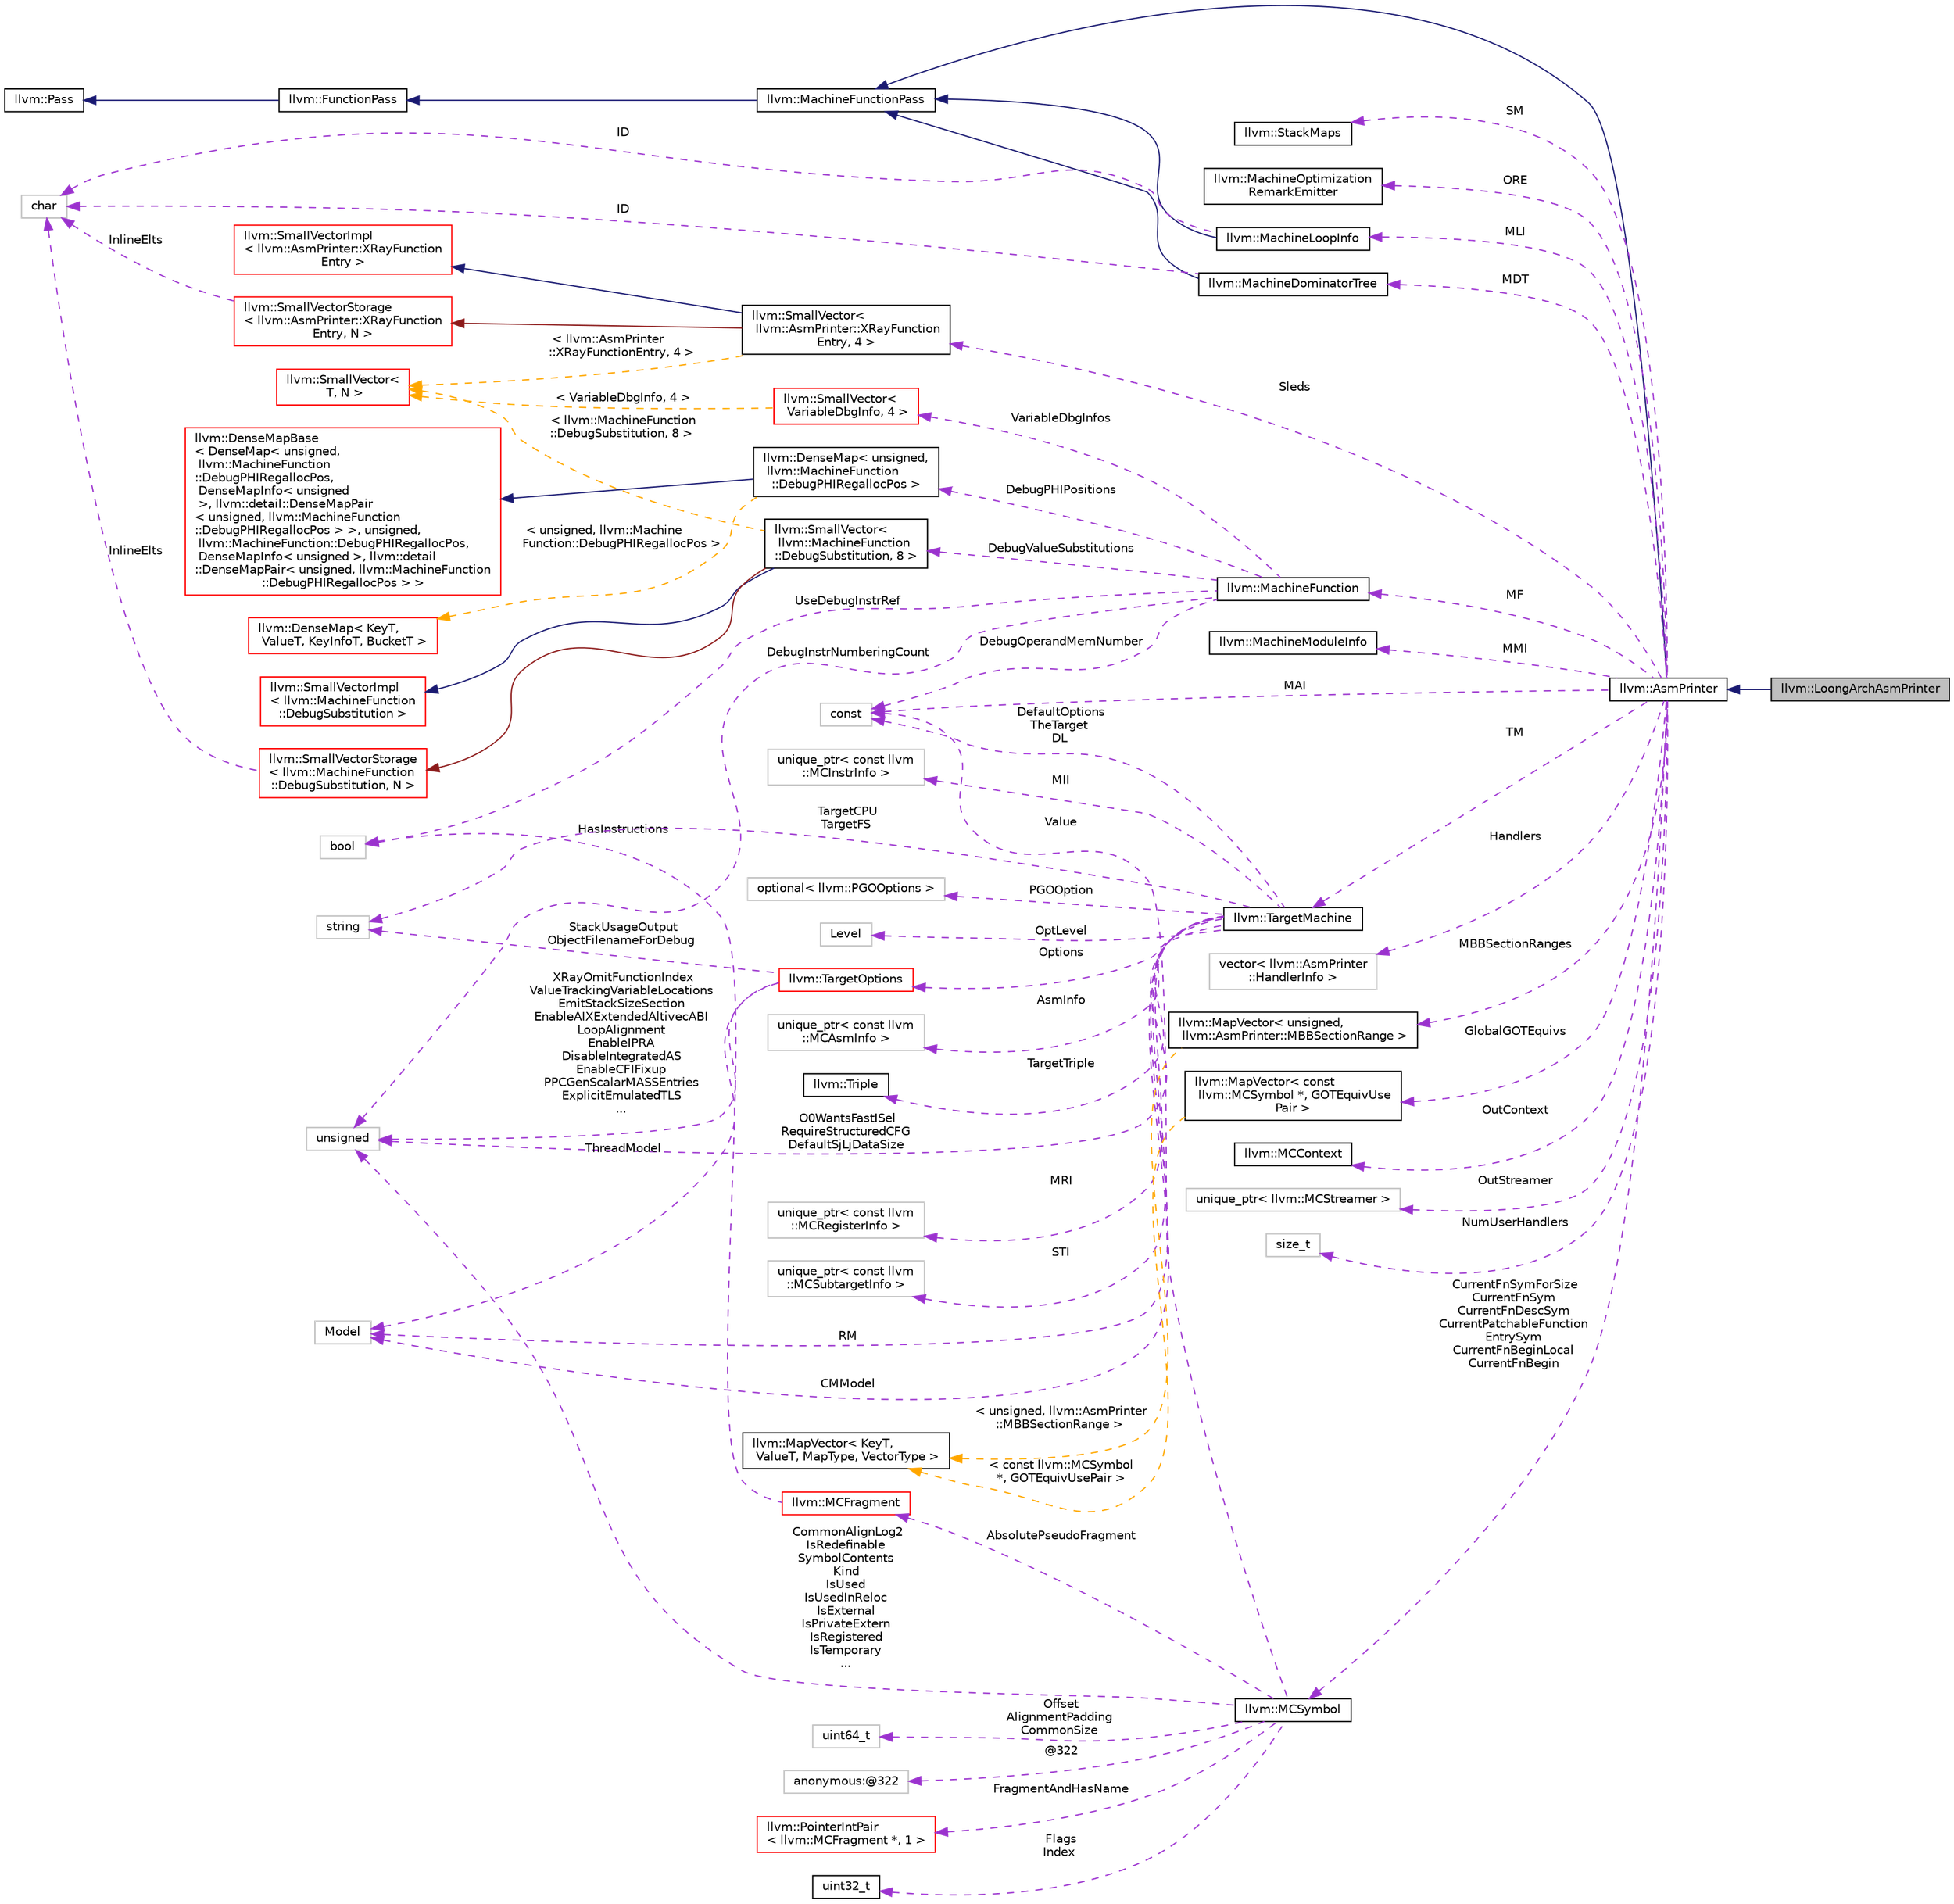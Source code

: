 digraph "llvm::LoongArchAsmPrinter"
{
 // LATEX_PDF_SIZE
  bgcolor="transparent";
  edge [fontname="Helvetica",fontsize="10",labelfontname="Helvetica",labelfontsize="10"];
  node [fontname="Helvetica",fontsize="10",shape=record];
  rankdir="LR";
  Node1 [label="llvm::LoongArchAsmPrinter",height=0.2,width=0.4,color="black", fillcolor="grey75", style="filled", fontcolor="black",tooltip=" "];
  Node2 -> Node1 [dir="back",color="midnightblue",fontsize="10",style="solid",fontname="Helvetica"];
  Node2 [label="llvm::AsmPrinter",height=0.2,width=0.4,color="black",URL="$classllvm_1_1AsmPrinter.html",tooltip="This class is intended to be used as a driving class for all asm writers."];
  Node3 -> Node2 [dir="back",color="midnightblue",fontsize="10",style="solid",fontname="Helvetica"];
  Node3 [label="llvm::MachineFunctionPass",height=0.2,width=0.4,color="black",URL="$classllvm_1_1MachineFunctionPass.html",tooltip="MachineFunctionPass - This class adapts the FunctionPass interface to allow convenient creation of pa..."];
  Node4 -> Node3 [dir="back",color="midnightblue",fontsize="10",style="solid",fontname="Helvetica"];
  Node4 [label="llvm::FunctionPass",height=0.2,width=0.4,color="black",URL="$classllvm_1_1FunctionPass.html",tooltip="FunctionPass class - This class is used to implement most global optimizations."];
  Node5 -> Node4 [dir="back",color="midnightblue",fontsize="10",style="solid",fontname="Helvetica"];
  Node5 [label="llvm::Pass",height=0.2,width=0.4,color="black",URL="$classllvm_1_1Pass.html",tooltip="Pass interface - Implemented by all 'passes'."];
  Node6 -> Node2 [dir="back",color="darkorchid3",fontsize="10",style="dashed",label=" SM" ,fontname="Helvetica"];
  Node6 [label="llvm::StackMaps",height=0.2,width=0.4,color="black",URL="$classllvm_1_1StackMaps.html",tooltip=" "];
  Node7 -> Node2 [dir="back",color="darkorchid3",fontsize="10",style="dashed",label=" ORE" ,fontname="Helvetica"];
  Node7 [label="llvm::MachineOptimization\lRemarkEmitter",height=0.2,width=0.4,color="black",URL="$classllvm_1_1MachineOptimizationRemarkEmitter.html",tooltip="The optimization diagnostic interface."];
  Node8 -> Node2 [dir="back",color="darkorchid3",fontsize="10",style="dashed",label=" MLI" ,fontname="Helvetica"];
  Node8 [label="llvm::MachineLoopInfo",height=0.2,width=0.4,color="black",URL="$classllvm_1_1MachineLoopInfo.html",tooltip=" "];
  Node3 -> Node8 [dir="back",color="midnightblue",fontsize="10",style="solid",fontname="Helvetica"];
  Node9 -> Node8 [dir="back",color="darkorchid3",fontsize="10",style="dashed",label=" ID" ,fontname="Helvetica"];
  Node9 [label="char",height=0.2,width=0.4,color="grey75",tooltip=" "];
  Node10 -> Node2 [dir="back",color="darkorchid3",fontsize="10",style="dashed",label=" MF" ,fontname="Helvetica"];
  Node10 [label="llvm::MachineFunction",height=0.2,width=0.4,color="black",URL="$classllvm_1_1MachineFunction.html",tooltip=" "];
  Node11 -> Node10 [dir="back",color="darkorchid3",fontsize="10",style="dashed",label=" DebugValueSubstitutions" ,fontname="Helvetica"];
  Node11 [label="llvm::SmallVector\<\l llvm::MachineFunction\l::DebugSubstitution, 8 \>",height=0.2,width=0.4,color="black",URL="$classllvm_1_1SmallVector.html",tooltip=" "];
  Node12 -> Node11 [dir="back",color="midnightblue",fontsize="10",style="solid",fontname="Helvetica"];
  Node12 [label="llvm::SmallVectorImpl\l\< llvm::MachineFunction\l::DebugSubstitution \>",height=0.2,width=0.4,color="red",URL="$classllvm_1_1SmallVectorImpl.html",tooltip=" "];
  Node14 -> Node11 [dir="back",color="firebrick4",fontsize="10",style="solid",fontname="Helvetica"];
  Node14 [label="llvm::SmallVectorStorage\l\< llvm::MachineFunction\l::DebugSubstitution, N \>",height=0.2,width=0.4,color="red",URL="$structllvm_1_1SmallVectorStorage.html",tooltip=" "];
  Node9 -> Node14 [dir="back",color="darkorchid3",fontsize="10",style="dashed",label=" InlineElts" ,fontname="Helvetica"];
  Node16 -> Node11 [dir="back",color="orange",fontsize="10",style="dashed",label=" \< llvm::MachineFunction\l::DebugSubstitution, 8 \>" ,fontname="Helvetica"];
  Node16 [label="llvm::SmallVector\<\l T, N \>",height=0.2,width=0.4,color="red",URL="$classllvm_1_1SmallVector.html",tooltip="This is a 'vector' (really, a variable-sized array), optimized for the case when the array is small."];
  Node18 -> Node10 [dir="back",color="darkorchid3",fontsize="10",style="dashed",label=" DebugPHIPositions" ,fontname="Helvetica"];
  Node18 [label="llvm::DenseMap\< unsigned,\l llvm::MachineFunction\l::DebugPHIRegallocPos \>",height=0.2,width=0.4,color="black",URL="$classllvm_1_1DenseMap.html",tooltip=" "];
  Node19 -> Node18 [dir="back",color="midnightblue",fontsize="10",style="solid",fontname="Helvetica"];
  Node19 [label="llvm::DenseMapBase\l\< DenseMap\< unsigned,\l llvm::MachineFunction\l::DebugPHIRegallocPos,\l DenseMapInfo\< unsigned\l \>, llvm::detail::DenseMapPair\l\< unsigned, llvm::MachineFunction\l::DebugPHIRegallocPos \> \>, unsigned,\l llvm::MachineFunction::DebugPHIRegallocPos,\l DenseMapInfo\< unsigned \>, llvm::detail\l::DenseMapPair\< unsigned, llvm::MachineFunction\l::DebugPHIRegallocPos \> \>",height=0.2,width=0.4,color="red",URL="$classllvm_1_1DenseMapBase.html",tooltip=" "];
  Node22 -> Node18 [dir="back",color="orange",fontsize="10",style="dashed",label=" \< unsigned, llvm::Machine\lFunction::DebugPHIRegallocPos \>" ,fontname="Helvetica"];
  Node22 [label="llvm::DenseMap\< KeyT,\l ValueT, KeyInfoT, BucketT \>",height=0.2,width=0.4,color="red",URL="$classllvm_1_1DenseMap.html",tooltip=" "];
  Node24 -> Node10 [dir="back",color="darkorchid3",fontsize="10",style="dashed",label=" UseDebugInstrRef" ,fontname="Helvetica"];
  Node24 [label="bool",height=0.2,width=0.4,color="grey75",tooltip=" "];
  Node25 -> Node10 [dir="back",color="darkorchid3",fontsize="10",style="dashed",label=" DebugOperandMemNumber" ,fontname="Helvetica"];
  Node25 [label="const",height=0.2,width=0.4,color="grey75",tooltip=" "];
  Node26 -> Node10 [dir="back",color="darkorchid3",fontsize="10",style="dashed",label=" DebugInstrNumberingCount" ,fontname="Helvetica"];
  Node26 [label="unsigned",height=0.2,width=0.4,color="grey75",tooltip=" "];
  Node27 -> Node10 [dir="back",color="darkorchid3",fontsize="10",style="dashed",label=" VariableDbgInfos" ,fontname="Helvetica"];
  Node27 [label="llvm::SmallVector\<\l VariableDbgInfo, 4 \>",height=0.2,width=0.4,color="red",URL="$classllvm_1_1SmallVector.html",tooltip=" "];
  Node16 -> Node27 [dir="back",color="orange",fontsize="10",style="dashed",label=" \< VariableDbgInfo, 4 \>" ,fontname="Helvetica"];
  Node30 -> Node2 [dir="back",color="darkorchid3",fontsize="10",style="dashed",label=" MDT" ,fontname="Helvetica"];
  Node30 [label="llvm::MachineDominatorTree",height=0.2,width=0.4,color="black",URL="$classllvm_1_1MachineDominatorTree.html",tooltip="DominatorTree Class - Concrete subclass of DominatorTreeBase that is used to compute a normal dominat..."];
  Node3 -> Node30 [dir="back",color="midnightblue",fontsize="10",style="solid",fontname="Helvetica"];
  Node9 -> Node30 [dir="back",color="darkorchid3",fontsize="10",style="dashed",label=" ID" ,fontname="Helvetica"];
  Node31 -> Node2 [dir="back",color="darkorchid3",fontsize="10",style="dashed",label=" MMI" ,fontname="Helvetica"];
  Node31 [label="llvm::MachineModuleInfo",height=0.2,width=0.4,color="black",URL="$classllvm_1_1MachineModuleInfo.html",tooltip="This class contains meta information specific to a module."];
  Node32 -> Node2 [dir="back",color="darkorchid3",fontsize="10",style="dashed",label=" TM" ,fontname="Helvetica"];
  Node32 [label="llvm::TargetMachine",height=0.2,width=0.4,color="black",URL="$classllvm_1_1TargetMachine.html",tooltip="Primary interface to the complete machine description for the target machine."];
  Node33 -> Node32 [dir="back",color="darkorchid3",fontsize="10",style="dashed",label=" Options" ,fontname="Helvetica"];
  Node33 [label="llvm::TargetOptions",height=0.2,width=0.4,color="red",URL="$classllvm_1_1TargetOptions.html",tooltip=" "];
  Node38 -> Node33 [dir="back",color="darkorchid3",fontsize="10",style="dashed",label=" ThreadModel" ,fontname="Helvetica"];
  Node38 [label="Model",height=0.2,width=0.4,color="grey75",tooltip=" "];
  Node49 -> Node33 [dir="back",color="darkorchid3",fontsize="10",style="dashed",label=" StackUsageOutput\nObjectFilenameForDebug" ,fontname="Helvetica"];
  Node49 [label="string",height=0.2,width=0.4,color="grey75",tooltip=" "];
  Node26 -> Node33 [dir="back",color="darkorchid3",fontsize="10",style="dashed",label=" XRayOmitFunctionIndex\nValueTrackingVariableLocations\nEmitStackSizeSection\nEnableAIXExtendedAltivecABI\nLoopAlignment\nEnableIPRA\nDisableIntegratedAS\nEnableCFIFixup\nPPCGenScalarMASSEntries\nExplicitEmulatedTLS\n..." ,fontname="Helvetica"];
  Node54 -> Node32 [dir="back",color="darkorchid3",fontsize="10",style="dashed",label=" MRI" ,fontname="Helvetica"];
  Node54 [label="unique_ptr\< const llvm\l::MCRegisterInfo \>",height=0.2,width=0.4,color="grey75",tooltip=" "];
  Node55 -> Node32 [dir="back",color="darkorchid3",fontsize="10",style="dashed",label=" STI" ,fontname="Helvetica"];
  Node55 [label="unique_ptr\< const llvm\l::MCSubtargetInfo \>",height=0.2,width=0.4,color="grey75",tooltip=" "];
  Node56 -> Node32 [dir="back",color="darkorchid3",fontsize="10",style="dashed",label=" MII" ,fontname="Helvetica"];
  Node56 [label="unique_ptr\< const llvm\l::MCInstrInfo \>",height=0.2,width=0.4,color="grey75",tooltip=" "];
  Node38 -> Node32 [dir="back",color="darkorchid3",fontsize="10",style="dashed",label=" RM" ,fontname="Helvetica"];
  Node57 -> Node32 [dir="back",color="darkorchid3",fontsize="10",style="dashed",label=" PGOOption" ,fontname="Helvetica"];
  Node57 [label="optional\< llvm::PGOOptions \>",height=0.2,width=0.4,color="grey75",tooltip=" "];
  Node58 -> Node32 [dir="back",color="darkorchid3",fontsize="10",style="dashed",label=" OptLevel" ,fontname="Helvetica"];
  Node58 [label="Level",height=0.2,width=0.4,color="grey75",tooltip=" "];
  Node49 -> Node32 [dir="back",color="darkorchid3",fontsize="10",style="dashed",label=" TargetCPU\nTargetFS" ,fontname="Helvetica"];
  Node59 -> Node32 [dir="back",color="darkorchid3",fontsize="10",style="dashed",label=" AsmInfo" ,fontname="Helvetica"];
  Node59 [label="unique_ptr\< const llvm\l::MCAsmInfo \>",height=0.2,width=0.4,color="grey75",tooltip=" "];
  Node38 -> Node32 [dir="back",color="darkorchid3",fontsize="10",style="dashed",label=" CMModel" ,fontname="Helvetica"];
  Node60 -> Node32 [dir="back",color="darkorchid3",fontsize="10",style="dashed",label=" TargetTriple" ,fontname="Helvetica"];
  Node60 [label="llvm::Triple",height=0.2,width=0.4,color="black",URL="$classllvm_1_1Triple.html",tooltip="Triple - Helper class for working with autoconf configuration names."];
  Node26 -> Node32 [dir="back",color="darkorchid3",fontsize="10",style="dashed",label=" O0WantsFastISel\nRequireStructuredCFG\nDefaultSjLjDataSize" ,fontname="Helvetica"];
  Node25 -> Node32 [dir="back",color="darkorchid3",fontsize="10",style="dashed",label=" DefaultOptions\nTheTarget\nDL" ,fontname="Helvetica"];
  Node61 -> Node2 [dir="back",color="darkorchid3",fontsize="10",style="dashed",label=" Sleds" ,fontname="Helvetica"];
  Node61 [label="llvm::SmallVector\<\l llvm::AsmPrinter::XRayFunction\lEntry, 4 \>",height=0.2,width=0.4,color="black",URL="$classllvm_1_1SmallVector.html",tooltip=" "];
  Node62 -> Node61 [dir="back",color="midnightblue",fontsize="10",style="solid",fontname="Helvetica"];
  Node62 [label="llvm::SmallVectorImpl\l\< llvm::AsmPrinter::XRayFunction\lEntry \>",height=0.2,width=0.4,color="red",URL="$classllvm_1_1SmallVectorImpl.html",tooltip=" "];
  Node63 -> Node61 [dir="back",color="firebrick4",fontsize="10",style="solid",fontname="Helvetica"];
  Node63 [label="llvm::SmallVectorStorage\l\< llvm::AsmPrinter::XRayFunction\lEntry, N \>",height=0.2,width=0.4,color="red",URL="$structllvm_1_1SmallVectorStorage.html",tooltip=" "];
  Node9 -> Node63 [dir="back",color="darkorchid3",fontsize="10",style="dashed",label=" InlineElts" ,fontname="Helvetica"];
  Node16 -> Node61 [dir="back",color="orange",fontsize="10",style="dashed",label=" \< llvm::AsmPrinter\l::XRayFunctionEntry, 4 \>" ,fontname="Helvetica"];
  Node64 -> Node2 [dir="back",color="darkorchid3",fontsize="10",style="dashed",label=" Handlers" ,fontname="Helvetica"];
  Node64 [label="vector\< llvm::AsmPrinter\l::HandlerInfo \>",height=0.2,width=0.4,color="grey75",tooltip=" "];
  Node65 -> Node2 [dir="back",color="darkorchid3",fontsize="10",style="dashed",label=" MBBSectionRanges" ,fontname="Helvetica"];
  Node65 [label="llvm::MapVector\< unsigned,\l llvm::AsmPrinter::MBBSectionRange \>",height=0.2,width=0.4,color="black",URL="$classllvm_1_1MapVector.html",tooltip=" "];
  Node66 -> Node65 [dir="back",color="orange",fontsize="10",style="dashed",label=" \< unsigned, llvm::AsmPrinter\l::MBBSectionRange \>" ,fontname="Helvetica"];
  Node66 [label="llvm::MapVector\< KeyT,\l ValueT, MapType, VectorType \>",height=0.2,width=0.4,color="black",URL="$classllvm_1_1MapVector.html",tooltip="This class implements a map that also provides access to all stored values in a deterministic order."];
  Node67 -> Node2 [dir="back",color="darkorchid3",fontsize="10",style="dashed",label=" CurrentFnSymForSize\nCurrentFnSym\nCurrentFnDescSym\nCurrentPatchableFunction\lEntrySym\nCurrentFnBeginLocal\nCurrentFnBegin" ,fontname="Helvetica"];
  Node67 [label="llvm::MCSymbol",height=0.2,width=0.4,color="black",URL="$classllvm_1_1MCSymbol.html",tooltip="MCSymbol - Instances of this class represent a symbol name in the MC file, and MCSymbols are created ..."];
  Node68 -> Node67 [dir="back",color="darkorchid3",fontsize="10",style="dashed",label=" Offset\nAlignmentPadding\nCommonSize" ,fontname="Helvetica"];
  Node68 [label="uint64_t",height=0.2,width=0.4,color="grey75",tooltip=" "];
  Node69 -> Node67 [dir="back",color="darkorchid3",fontsize="10",style="dashed",label=" @322" ,fontname="Helvetica"];
  Node69 [label="anonymous:@322",height=0.2,width=0.4,color="grey75",tooltip=" "];
  Node70 -> Node67 [dir="back",color="darkorchid3",fontsize="10",style="dashed",label=" AbsolutePseudoFragment" ,fontname="Helvetica"];
  Node70 [label="llvm::MCFragment",height=0.2,width=0.4,color="red",URL="$classllvm_1_1MCFragment.html",tooltip=" "];
  Node24 -> Node70 [dir="back",color="darkorchid3",fontsize="10",style="dashed",label=" HasInstructions" ,fontname="Helvetica"];
  Node84 -> Node67 [dir="back",color="darkorchid3",fontsize="10",style="dashed",label=" FragmentAndHasName" ,fontname="Helvetica"];
  Node84 [label="llvm::PointerIntPair\l\< llvm::MCFragment *, 1 \>",height=0.2,width=0.4,color="red",URL="$classllvm_1_1PointerIntPair.html",tooltip=" "];
  Node86 -> Node67 [dir="back",color="darkorchid3",fontsize="10",style="dashed",label=" Flags\nIndex" ,fontname="Helvetica"];
  Node86 [label="uint32_t",height=0.2,width=0.4,color="black",URL="$classuint32__t.html",tooltip=" "];
  Node25 -> Node67 [dir="back",color="darkorchid3",fontsize="10",style="dashed",label=" Value" ,fontname="Helvetica"];
  Node26 -> Node67 [dir="back",color="darkorchid3",fontsize="10",style="dashed",label=" CommonAlignLog2\nIsRedefinable\nSymbolContents\nKind\nIsUsed\nIsUsedInReloc\nIsExternal\nIsPrivateExtern\nIsRegistered\nIsTemporary\n..." ,fontname="Helvetica"];
  Node87 -> Node2 [dir="back",color="darkorchid3",fontsize="10",style="dashed",label=" OutContext" ,fontname="Helvetica"];
  Node87 [label="llvm::MCContext",height=0.2,width=0.4,color="black",URL="$classllvm_1_1MCContext.html",tooltip="Context object for machine code objects."];
  Node25 -> Node2 [dir="back",color="darkorchid3",fontsize="10",style="dashed",label=" MAI" ,fontname="Helvetica"];
  Node88 -> Node2 [dir="back",color="darkorchid3",fontsize="10",style="dashed",label=" OutStreamer" ,fontname="Helvetica"];
  Node88 [label="unique_ptr\< llvm::MCStreamer \>",height=0.2,width=0.4,color="grey75",tooltip=" "];
  Node89 -> Node2 [dir="back",color="darkorchid3",fontsize="10",style="dashed",label=" NumUserHandlers" ,fontname="Helvetica"];
  Node89 [label="size_t",height=0.2,width=0.4,color="grey75",tooltip=" "];
  Node90 -> Node2 [dir="back",color="darkorchid3",fontsize="10",style="dashed",label=" GlobalGOTEquivs" ,fontname="Helvetica"];
  Node90 [label="llvm::MapVector\< const\l llvm::MCSymbol *, GOTEquivUse\lPair \>",height=0.2,width=0.4,color="black",URL="$classllvm_1_1MapVector.html",tooltip=" "];
  Node66 -> Node90 [dir="back",color="orange",fontsize="10",style="dashed",label=" \< const llvm::MCSymbol\l *, GOTEquivUsePair \>" ,fontname="Helvetica"];
}
